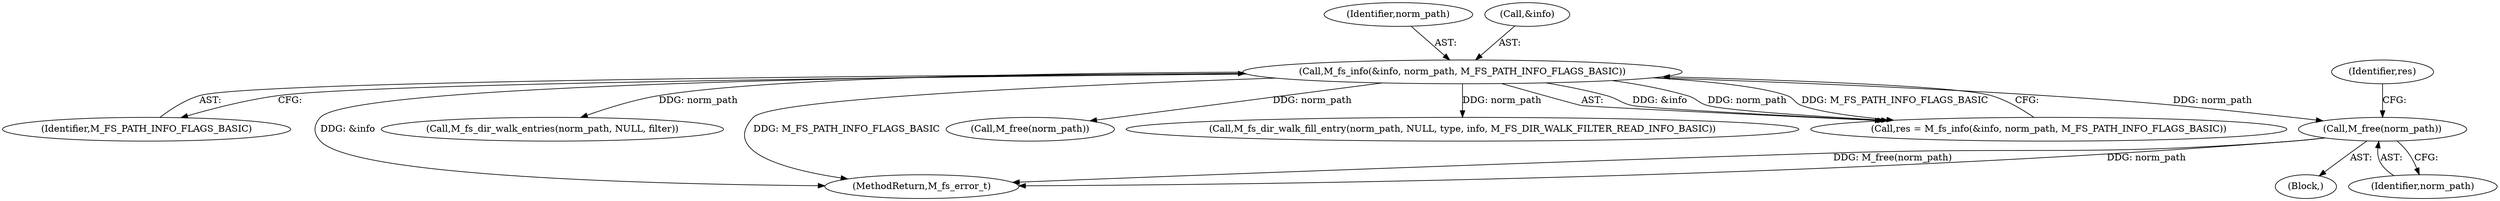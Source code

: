 digraph "0_mstdlib_db124b8f607dd0a40a9aef2d4d468fad433522a7_2@API" {
"1000183" [label="(Call,M_free(norm_path))"];
"1000173" [label="(Call,M_fs_info(&info, norm_path, M_FS_PATH_INFO_FLAGS_BASIC))"];
"1000408" [label="(MethodReturn,M_fs_error_t)"];
"1000177" [label="(Identifier,M_FS_PATH_INFO_FLAGS_BASIC)"];
"1000176" [label="(Identifier,norm_path)"];
"1000227" [label="(Call,M_fs_dir_walk_entries(norm_path, NULL, filter))"];
"1000174" [label="(Call,&info)"];
"1000183" [label="(Call,M_free(norm_path))"];
"1000198" [label="(Call,M_free(norm_path))"];
"1000233" [label="(Call,M_fs_dir_walk_fill_entry(norm_path, NULL, type, info, M_FS_DIR_WALK_FILTER_READ_INFO_BASIC))"];
"1000184" [label="(Identifier,norm_path)"];
"1000182" [label="(Block,)"];
"1000171" [label="(Call,res = M_fs_info(&info, norm_path, M_FS_PATH_INFO_FLAGS_BASIC))"];
"1000173" [label="(Call,M_fs_info(&info, norm_path, M_FS_PATH_INFO_FLAGS_BASIC))"];
"1000186" [label="(Identifier,res)"];
"1000183" -> "1000182"  [label="AST: "];
"1000183" -> "1000184"  [label="CFG: "];
"1000184" -> "1000183"  [label="AST: "];
"1000186" -> "1000183"  [label="CFG: "];
"1000183" -> "1000408"  [label="DDG: norm_path"];
"1000183" -> "1000408"  [label="DDG: M_free(norm_path)"];
"1000173" -> "1000183"  [label="DDG: norm_path"];
"1000173" -> "1000171"  [label="AST: "];
"1000173" -> "1000177"  [label="CFG: "];
"1000174" -> "1000173"  [label="AST: "];
"1000176" -> "1000173"  [label="AST: "];
"1000177" -> "1000173"  [label="AST: "];
"1000171" -> "1000173"  [label="CFG: "];
"1000173" -> "1000408"  [label="DDG: M_FS_PATH_INFO_FLAGS_BASIC"];
"1000173" -> "1000408"  [label="DDG: &info"];
"1000173" -> "1000171"  [label="DDG: &info"];
"1000173" -> "1000171"  [label="DDG: norm_path"];
"1000173" -> "1000171"  [label="DDG: M_FS_PATH_INFO_FLAGS_BASIC"];
"1000173" -> "1000198"  [label="DDG: norm_path"];
"1000173" -> "1000227"  [label="DDG: norm_path"];
"1000173" -> "1000233"  [label="DDG: norm_path"];
}
